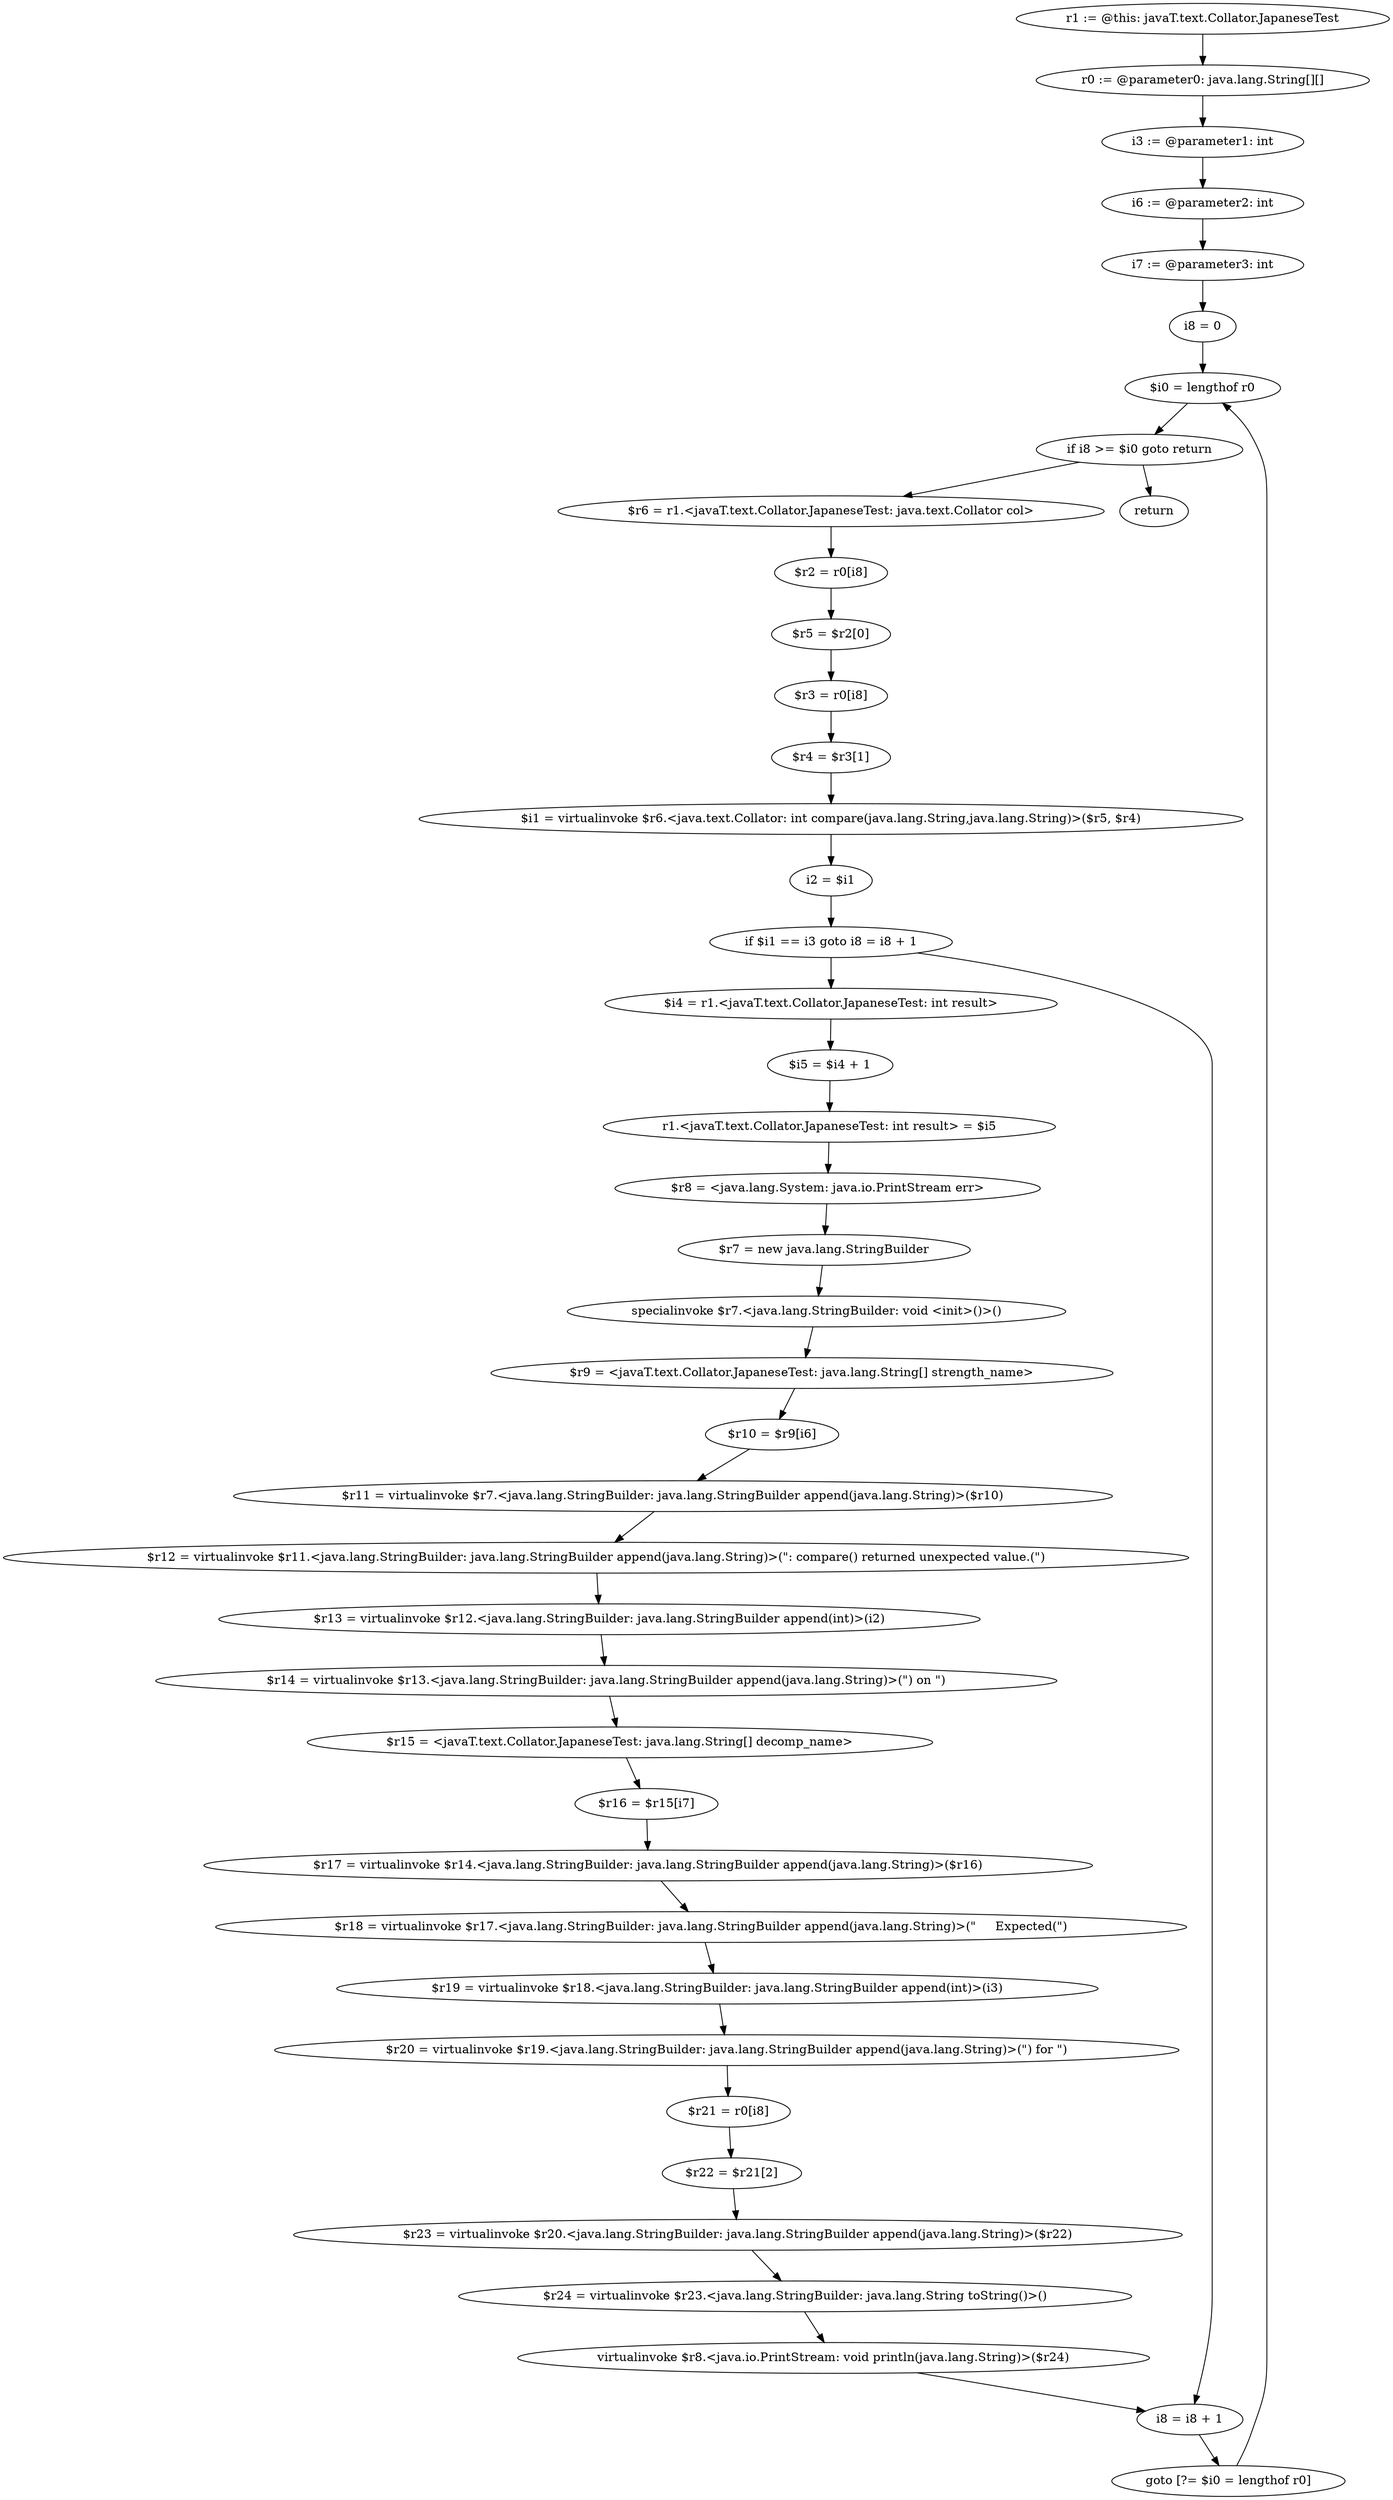 digraph "unitGraph" {
    "r1 := @this: javaT.text.Collator.JapaneseTest"
    "r0 := @parameter0: java.lang.String[][]"
    "i3 := @parameter1: int"
    "i6 := @parameter2: int"
    "i7 := @parameter3: int"
    "i8 = 0"
    "$i0 = lengthof r0"
    "if i8 >= $i0 goto return"
    "$r6 = r1.<javaT.text.Collator.JapaneseTest: java.text.Collator col>"
    "$r2 = r0[i8]"
    "$r5 = $r2[0]"
    "$r3 = r0[i8]"
    "$r4 = $r3[1]"
    "$i1 = virtualinvoke $r6.<java.text.Collator: int compare(java.lang.String,java.lang.String)>($r5, $r4)"
    "i2 = $i1"
    "if $i1 == i3 goto i8 = i8 + 1"
    "$i4 = r1.<javaT.text.Collator.JapaneseTest: int result>"
    "$i5 = $i4 + 1"
    "r1.<javaT.text.Collator.JapaneseTest: int result> = $i5"
    "$r8 = <java.lang.System: java.io.PrintStream err>"
    "$r7 = new java.lang.StringBuilder"
    "specialinvoke $r7.<java.lang.StringBuilder: void <init>()>()"
    "$r9 = <javaT.text.Collator.JapaneseTest: java.lang.String[] strength_name>"
    "$r10 = $r9[i6]"
    "$r11 = virtualinvoke $r7.<java.lang.StringBuilder: java.lang.StringBuilder append(java.lang.String)>($r10)"
    "$r12 = virtualinvoke $r11.<java.lang.StringBuilder: java.lang.StringBuilder append(java.lang.String)>(\": compare() returned unexpected value.(\")"
    "$r13 = virtualinvoke $r12.<java.lang.StringBuilder: java.lang.StringBuilder append(int)>(i2)"
    "$r14 = virtualinvoke $r13.<java.lang.StringBuilder: java.lang.StringBuilder append(java.lang.String)>(\") on \")"
    "$r15 = <javaT.text.Collator.JapaneseTest: java.lang.String[] decomp_name>"
    "$r16 = $r15[i7]"
    "$r17 = virtualinvoke $r14.<java.lang.StringBuilder: java.lang.StringBuilder append(java.lang.String)>($r16)"
    "$r18 = virtualinvoke $r17.<java.lang.StringBuilder: java.lang.StringBuilder append(java.lang.String)>(\"     Expected(\")"
    "$r19 = virtualinvoke $r18.<java.lang.StringBuilder: java.lang.StringBuilder append(int)>(i3)"
    "$r20 = virtualinvoke $r19.<java.lang.StringBuilder: java.lang.StringBuilder append(java.lang.String)>(\") for \")"
    "$r21 = r0[i8]"
    "$r22 = $r21[2]"
    "$r23 = virtualinvoke $r20.<java.lang.StringBuilder: java.lang.StringBuilder append(java.lang.String)>($r22)"
    "$r24 = virtualinvoke $r23.<java.lang.StringBuilder: java.lang.String toString()>()"
    "virtualinvoke $r8.<java.io.PrintStream: void println(java.lang.String)>($r24)"
    "i8 = i8 + 1"
    "goto [?= $i0 = lengthof r0]"
    "return"
    "r1 := @this: javaT.text.Collator.JapaneseTest"->"r0 := @parameter0: java.lang.String[][]";
    "r0 := @parameter0: java.lang.String[][]"->"i3 := @parameter1: int";
    "i3 := @parameter1: int"->"i6 := @parameter2: int";
    "i6 := @parameter2: int"->"i7 := @parameter3: int";
    "i7 := @parameter3: int"->"i8 = 0";
    "i8 = 0"->"$i0 = lengthof r0";
    "$i0 = lengthof r0"->"if i8 >= $i0 goto return";
    "if i8 >= $i0 goto return"->"$r6 = r1.<javaT.text.Collator.JapaneseTest: java.text.Collator col>";
    "if i8 >= $i0 goto return"->"return";
    "$r6 = r1.<javaT.text.Collator.JapaneseTest: java.text.Collator col>"->"$r2 = r0[i8]";
    "$r2 = r0[i8]"->"$r5 = $r2[0]";
    "$r5 = $r2[0]"->"$r3 = r0[i8]";
    "$r3 = r0[i8]"->"$r4 = $r3[1]";
    "$r4 = $r3[1]"->"$i1 = virtualinvoke $r6.<java.text.Collator: int compare(java.lang.String,java.lang.String)>($r5, $r4)";
    "$i1 = virtualinvoke $r6.<java.text.Collator: int compare(java.lang.String,java.lang.String)>($r5, $r4)"->"i2 = $i1";
    "i2 = $i1"->"if $i1 == i3 goto i8 = i8 + 1";
    "if $i1 == i3 goto i8 = i8 + 1"->"$i4 = r1.<javaT.text.Collator.JapaneseTest: int result>";
    "if $i1 == i3 goto i8 = i8 + 1"->"i8 = i8 + 1";
    "$i4 = r1.<javaT.text.Collator.JapaneseTest: int result>"->"$i5 = $i4 + 1";
    "$i5 = $i4 + 1"->"r1.<javaT.text.Collator.JapaneseTest: int result> = $i5";
    "r1.<javaT.text.Collator.JapaneseTest: int result> = $i5"->"$r8 = <java.lang.System: java.io.PrintStream err>";
    "$r8 = <java.lang.System: java.io.PrintStream err>"->"$r7 = new java.lang.StringBuilder";
    "$r7 = new java.lang.StringBuilder"->"specialinvoke $r7.<java.lang.StringBuilder: void <init>()>()";
    "specialinvoke $r7.<java.lang.StringBuilder: void <init>()>()"->"$r9 = <javaT.text.Collator.JapaneseTest: java.lang.String[] strength_name>";
    "$r9 = <javaT.text.Collator.JapaneseTest: java.lang.String[] strength_name>"->"$r10 = $r9[i6]";
    "$r10 = $r9[i6]"->"$r11 = virtualinvoke $r7.<java.lang.StringBuilder: java.lang.StringBuilder append(java.lang.String)>($r10)";
    "$r11 = virtualinvoke $r7.<java.lang.StringBuilder: java.lang.StringBuilder append(java.lang.String)>($r10)"->"$r12 = virtualinvoke $r11.<java.lang.StringBuilder: java.lang.StringBuilder append(java.lang.String)>(\": compare() returned unexpected value.(\")";
    "$r12 = virtualinvoke $r11.<java.lang.StringBuilder: java.lang.StringBuilder append(java.lang.String)>(\": compare() returned unexpected value.(\")"->"$r13 = virtualinvoke $r12.<java.lang.StringBuilder: java.lang.StringBuilder append(int)>(i2)";
    "$r13 = virtualinvoke $r12.<java.lang.StringBuilder: java.lang.StringBuilder append(int)>(i2)"->"$r14 = virtualinvoke $r13.<java.lang.StringBuilder: java.lang.StringBuilder append(java.lang.String)>(\") on \")";
    "$r14 = virtualinvoke $r13.<java.lang.StringBuilder: java.lang.StringBuilder append(java.lang.String)>(\") on \")"->"$r15 = <javaT.text.Collator.JapaneseTest: java.lang.String[] decomp_name>";
    "$r15 = <javaT.text.Collator.JapaneseTest: java.lang.String[] decomp_name>"->"$r16 = $r15[i7]";
    "$r16 = $r15[i7]"->"$r17 = virtualinvoke $r14.<java.lang.StringBuilder: java.lang.StringBuilder append(java.lang.String)>($r16)";
    "$r17 = virtualinvoke $r14.<java.lang.StringBuilder: java.lang.StringBuilder append(java.lang.String)>($r16)"->"$r18 = virtualinvoke $r17.<java.lang.StringBuilder: java.lang.StringBuilder append(java.lang.String)>(\"     Expected(\")";
    "$r18 = virtualinvoke $r17.<java.lang.StringBuilder: java.lang.StringBuilder append(java.lang.String)>(\"     Expected(\")"->"$r19 = virtualinvoke $r18.<java.lang.StringBuilder: java.lang.StringBuilder append(int)>(i3)";
    "$r19 = virtualinvoke $r18.<java.lang.StringBuilder: java.lang.StringBuilder append(int)>(i3)"->"$r20 = virtualinvoke $r19.<java.lang.StringBuilder: java.lang.StringBuilder append(java.lang.String)>(\") for \")";
    "$r20 = virtualinvoke $r19.<java.lang.StringBuilder: java.lang.StringBuilder append(java.lang.String)>(\") for \")"->"$r21 = r0[i8]";
    "$r21 = r0[i8]"->"$r22 = $r21[2]";
    "$r22 = $r21[2]"->"$r23 = virtualinvoke $r20.<java.lang.StringBuilder: java.lang.StringBuilder append(java.lang.String)>($r22)";
    "$r23 = virtualinvoke $r20.<java.lang.StringBuilder: java.lang.StringBuilder append(java.lang.String)>($r22)"->"$r24 = virtualinvoke $r23.<java.lang.StringBuilder: java.lang.String toString()>()";
    "$r24 = virtualinvoke $r23.<java.lang.StringBuilder: java.lang.String toString()>()"->"virtualinvoke $r8.<java.io.PrintStream: void println(java.lang.String)>($r24)";
    "virtualinvoke $r8.<java.io.PrintStream: void println(java.lang.String)>($r24)"->"i8 = i8 + 1";
    "i8 = i8 + 1"->"goto [?= $i0 = lengthof r0]";
    "goto [?= $i0 = lengthof r0]"->"$i0 = lengthof r0";
}
